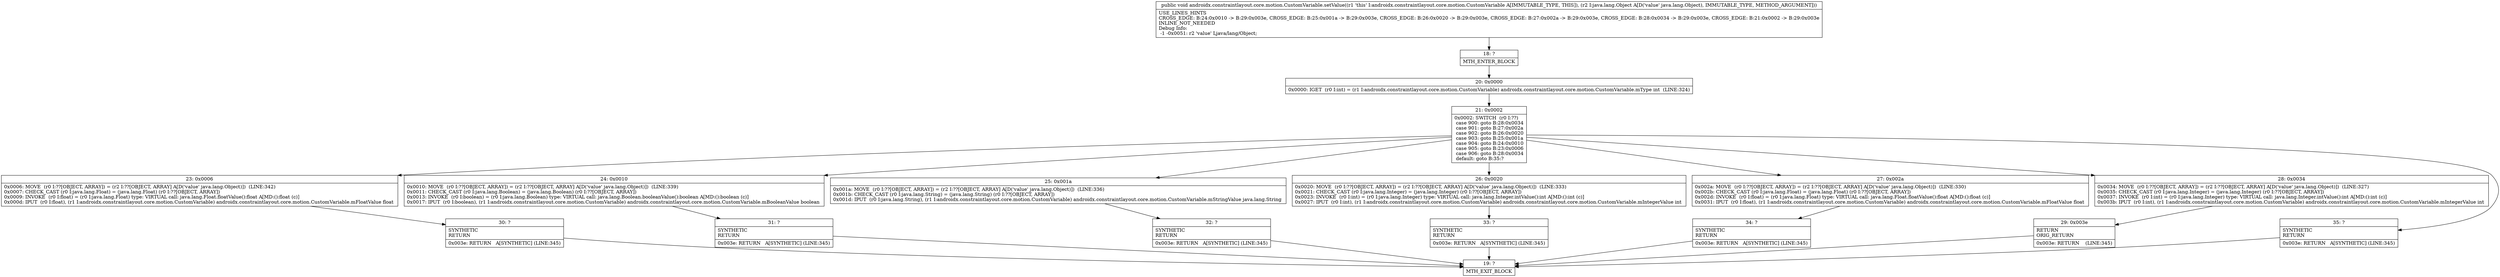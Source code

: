 digraph "CFG forandroidx.constraintlayout.core.motion.CustomVariable.setValue(Ljava\/lang\/Object;)V" {
Node_18 [shape=record,label="{18\:\ ?|MTH_ENTER_BLOCK\l}"];
Node_20 [shape=record,label="{20\:\ 0x0000|0x0000: IGET  (r0 I:int) = (r1 I:androidx.constraintlayout.core.motion.CustomVariable) androidx.constraintlayout.core.motion.CustomVariable.mType int  (LINE:324)\l}"];
Node_21 [shape=record,label="{21\:\ 0x0002|0x0002: SWITCH  (r0 I:??)\l case 900: goto B:28:0x0034\l case 901: goto B:27:0x002a\l case 902: goto B:26:0x0020\l case 903: goto B:25:0x001a\l case 904: goto B:24:0x0010\l case 905: goto B:23:0x0006\l case 906: goto B:28:0x0034\l default: goto B:35:? \l}"];
Node_23 [shape=record,label="{23\:\ 0x0006|0x0006: MOVE  (r0 I:??[OBJECT, ARRAY]) = (r2 I:??[OBJECT, ARRAY] A[D('value' java.lang.Object)])  (LINE:342)\l0x0007: CHECK_CAST (r0 I:java.lang.Float) = (java.lang.Float) (r0 I:??[OBJECT, ARRAY]) \l0x0009: INVOKE  (r0 I:float) = (r0 I:java.lang.Float) type: VIRTUAL call: java.lang.Float.floatValue():float A[MD:():float (c)]\l0x000d: IPUT  (r0 I:float), (r1 I:androidx.constraintlayout.core.motion.CustomVariable) androidx.constraintlayout.core.motion.CustomVariable.mFloatValue float \l}"];
Node_30 [shape=record,label="{30\:\ ?|SYNTHETIC\lRETURN\l|0x003e: RETURN   A[SYNTHETIC] (LINE:345)\l}"];
Node_19 [shape=record,label="{19\:\ ?|MTH_EXIT_BLOCK\l}"];
Node_24 [shape=record,label="{24\:\ 0x0010|0x0010: MOVE  (r0 I:??[OBJECT, ARRAY]) = (r2 I:??[OBJECT, ARRAY] A[D('value' java.lang.Object)])  (LINE:339)\l0x0011: CHECK_CAST (r0 I:java.lang.Boolean) = (java.lang.Boolean) (r0 I:??[OBJECT, ARRAY]) \l0x0013: INVOKE  (r0 I:boolean) = (r0 I:java.lang.Boolean) type: VIRTUAL call: java.lang.Boolean.booleanValue():boolean A[MD:():boolean (c)]\l0x0017: IPUT  (r0 I:boolean), (r1 I:androidx.constraintlayout.core.motion.CustomVariable) androidx.constraintlayout.core.motion.CustomVariable.mBooleanValue boolean \l}"];
Node_31 [shape=record,label="{31\:\ ?|SYNTHETIC\lRETURN\l|0x003e: RETURN   A[SYNTHETIC] (LINE:345)\l}"];
Node_25 [shape=record,label="{25\:\ 0x001a|0x001a: MOVE  (r0 I:??[OBJECT, ARRAY]) = (r2 I:??[OBJECT, ARRAY] A[D('value' java.lang.Object)])  (LINE:336)\l0x001b: CHECK_CAST (r0 I:java.lang.String) = (java.lang.String) (r0 I:??[OBJECT, ARRAY]) \l0x001d: IPUT  (r0 I:java.lang.String), (r1 I:androidx.constraintlayout.core.motion.CustomVariable) androidx.constraintlayout.core.motion.CustomVariable.mStringValue java.lang.String \l}"];
Node_32 [shape=record,label="{32\:\ ?|SYNTHETIC\lRETURN\l|0x003e: RETURN   A[SYNTHETIC] (LINE:345)\l}"];
Node_26 [shape=record,label="{26\:\ 0x0020|0x0020: MOVE  (r0 I:??[OBJECT, ARRAY]) = (r2 I:??[OBJECT, ARRAY] A[D('value' java.lang.Object)])  (LINE:333)\l0x0021: CHECK_CAST (r0 I:java.lang.Integer) = (java.lang.Integer) (r0 I:??[OBJECT, ARRAY]) \l0x0023: INVOKE  (r0 I:int) = (r0 I:java.lang.Integer) type: VIRTUAL call: java.lang.Integer.intValue():int A[MD:():int (c)]\l0x0027: IPUT  (r0 I:int), (r1 I:androidx.constraintlayout.core.motion.CustomVariable) androidx.constraintlayout.core.motion.CustomVariable.mIntegerValue int \l}"];
Node_33 [shape=record,label="{33\:\ ?|SYNTHETIC\lRETURN\l|0x003e: RETURN   A[SYNTHETIC] (LINE:345)\l}"];
Node_27 [shape=record,label="{27\:\ 0x002a|0x002a: MOVE  (r0 I:??[OBJECT, ARRAY]) = (r2 I:??[OBJECT, ARRAY] A[D('value' java.lang.Object)])  (LINE:330)\l0x002b: CHECK_CAST (r0 I:java.lang.Float) = (java.lang.Float) (r0 I:??[OBJECT, ARRAY]) \l0x002d: INVOKE  (r0 I:float) = (r0 I:java.lang.Float) type: VIRTUAL call: java.lang.Float.floatValue():float A[MD:():float (c)]\l0x0031: IPUT  (r0 I:float), (r1 I:androidx.constraintlayout.core.motion.CustomVariable) androidx.constraintlayout.core.motion.CustomVariable.mFloatValue float \l}"];
Node_34 [shape=record,label="{34\:\ ?|SYNTHETIC\lRETURN\l|0x003e: RETURN   A[SYNTHETIC] (LINE:345)\l}"];
Node_28 [shape=record,label="{28\:\ 0x0034|0x0034: MOVE  (r0 I:??[OBJECT, ARRAY]) = (r2 I:??[OBJECT, ARRAY] A[D('value' java.lang.Object)])  (LINE:327)\l0x0035: CHECK_CAST (r0 I:java.lang.Integer) = (java.lang.Integer) (r0 I:??[OBJECT, ARRAY]) \l0x0037: INVOKE  (r0 I:int) = (r0 I:java.lang.Integer) type: VIRTUAL call: java.lang.Integer.intValue():int A[MD:():int (c)]\l0x003b: IPUT  (r0 I:int), (r1 I:androidx.constraintlayout.core.motion.CustomVariable) androidx.constraintlayout.core.motion.CustomVariable.mIntegerValue int \l}"];
Node_29 [shape=record,label="{29\:\ 0x003e|RETURN\lORIG_RETURN\l|0x003e: RETURN    (LINE:345)\l}"];
Node_35 [shape=record,label="{35\:\ ?|SYNTHETIC\lRETURN\l|0x003e: RETURN   A[SYNTHETIC] (LINE:345)\l}"];
MethodNode[shape=record,label="{public void androidx.constraintlayout.core.motion.CustomVariable.setValue((r1 'this' I:androidx.constraintlayout.core.motion.CustomVariable A[IMMUTABLE_TYPE, THIS]), (r2 I:java.lang.Object A[D('value' java.lang.Object), IMMUTABLE_TYPE, METHOD_ARGUMENT]))  | USE_LINES_HINTS\lCROSS_EDGE: B:24:0x0010 \-\> B:29:0x003e, CROSS_EDGE: B:25:0x001a \-\> B:29:0x003e, CROSS_EDGE: B:26:0x0020 \-\> B:29:0x003e, CROSS_EDGE: B:27:0x002a \-\> B:29:0x003e, CROSS_EDGE: B:28:0x0034 \-\> B:29:0x003e, CROSS_EDGE: B:21:0x0002 \-\> B:29:0x003e\lINLINE_NOT_NEEDED\lDebug Info:\l  \-1 \-0x0051: r2 'value' Ljava\/lang\/Object;\l}"];
MethodNode -> Node_18;Node_18 -> Node_20;
Node_20 -> Node_21;
Node_21 -> Node_23;
Node_21 -> Node_24;
Node_21 -> Node_25;
Node_21 -> Node_26;
Node_21 -> Node_27;
Node_21 -> Node_28;
Node_21 -> Node_35;
Node_23 -> Node_30;
Node_30 -> Node_19;
Node_24 -> Node_31;
Node_31 -> Node_19;
Node_25 -> Node_32;
Node_32 -> Node_19;
Node_26 -> Node_33;
Node_33 -> Node_19;
Node_27 -> Node_34;
Node_34 -> Node_19;
Node_28 -> Node_29;
Node_29 -> Node_19;
Node_35 -> Node_19;
}


